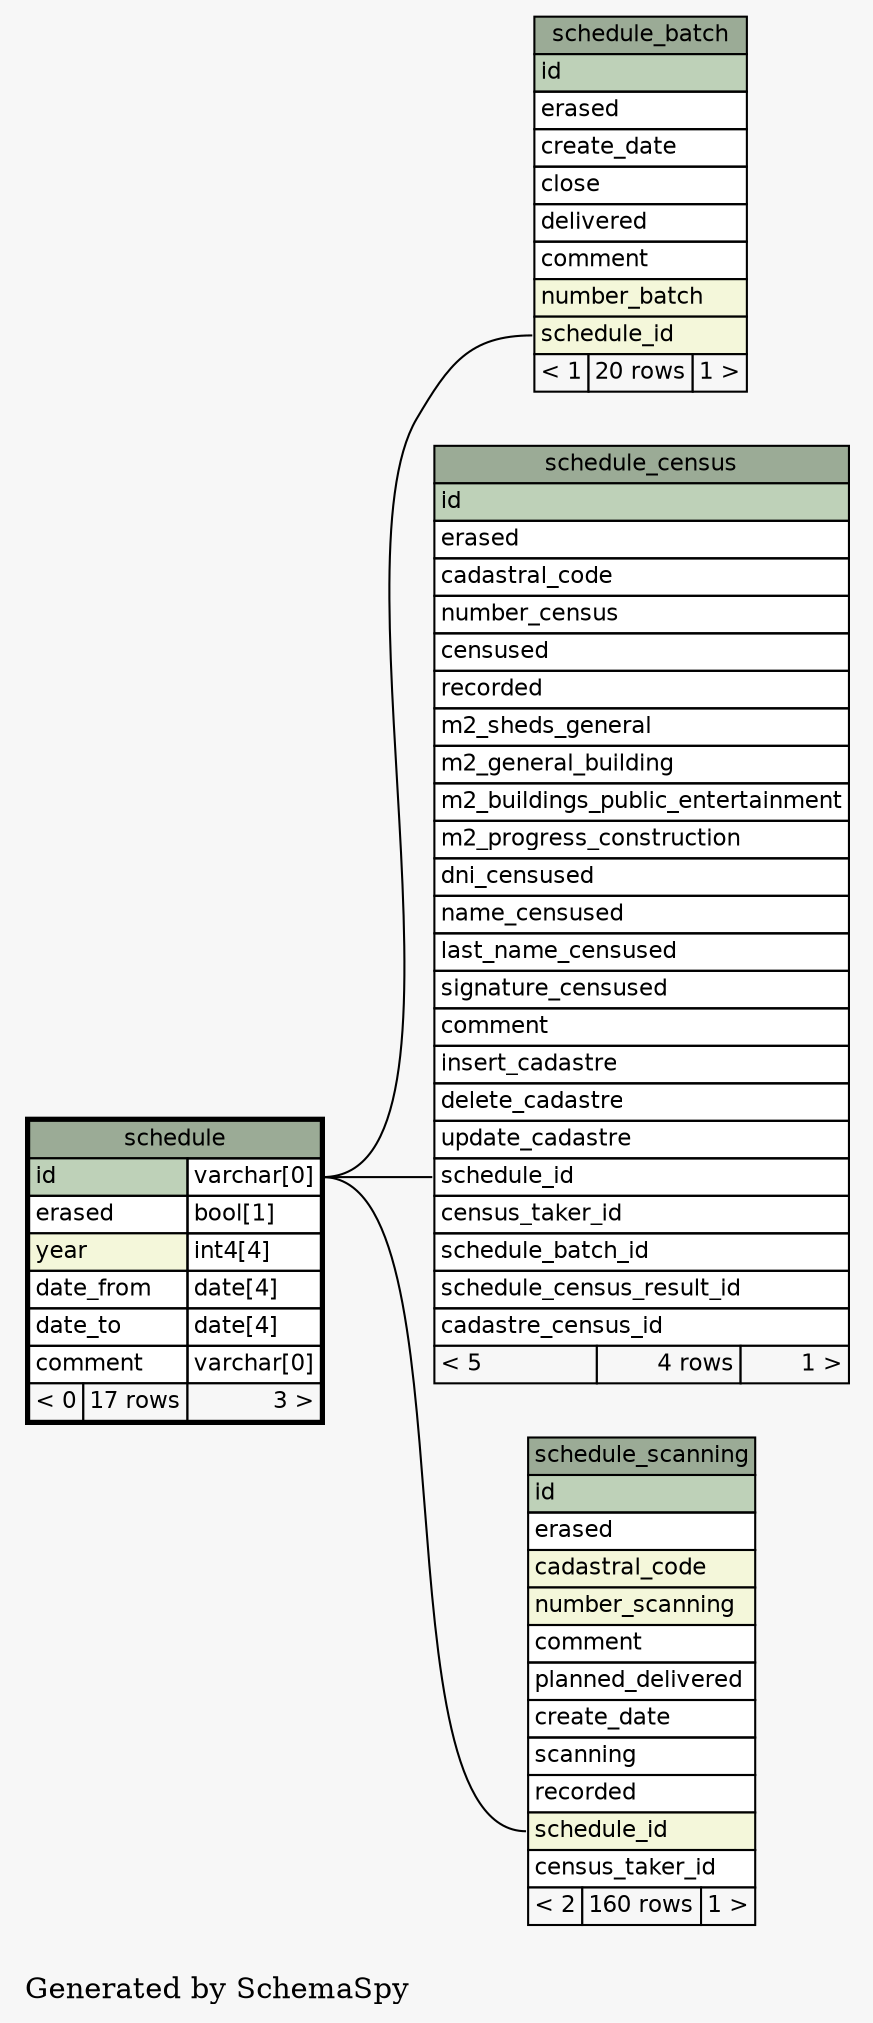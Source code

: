 // dot 2.38.0 on Linux 4.10.0-32-generic
digraph "oneDegreeRelationshipsGraph" {
  graph [
    rankdir="RL"
    bgcolor="#f7f7f7"
    label="\nGenerated by SchemaSpy"
    labeljust="l"
  ];
  node [
    fontname="Helvetica"
    fontsize="11"
    shape="plaintext"
  ];
  edge [
    arrowsize="0.8"
  ];
  "schedule_batch":"schedule_id":w -> "schedule":"id.type":e [arrowtail=crowtee arrowhead=none];
  "schedule_census":"schedule_id":w -> "schedule":"id.type":e [arrowtail=crowtee arrowhead=none];
  "schedule_scanning":"schedule_id":w -> "schedule":"id.type":e [arrowtail=crowtee arrowhead=none];
  "schedule" [
    label=<
    <TABLE BORDER="2" CELLBORDER="1" CELLSPACING="0" BGCOLOR="#ffffff">
      <TR><TD PORT="schedule.heading" COLSPAN="3" BGCOLOR="#9bab96" ALIGN="CENTER">schedule</TD></TR>
      <TR><TD PORT="id" COLSPAN="2" BGCOLOR="#bed1b8" ALIGN="LEFT">id</TD><TD PORT="id.type" ALIGN="LEFT">varchar[0]</TD></TR>
      <TR><TD PORT="erased" COLSPAN="2" ALIGN="LEFT">erased</TD><TD PORT="erased.type" ALIGN="LEFT">bool[1]</TD></TR>
      <TR><TD PORT="year" COLSPAN="2" BGCOLOR="#f4f7da" ALIGN="LEFT">year</TD><TD PORT="year.type" ALIGN="LEFT">int4[4]</TD></TR>
      <TR><TD PORT="date_from" COLSPAN="2" ALIGN="LEFT">date_from</TD><TD PORT="date_from.type" ALIGN="LEFT">date[4]</TD></TR>
      <TR><TD PORT="date_to" COLSPAN="2" ALIGN="LEFT">date_to</TD><TD PORT="date_to.type" ALIGN="LEFT">date[4]</TD></TR>
      <TR><TD PORT="comment" COLSPAN="2" ALIGN="LEFT">comment</TD><TD PORT="comment.type" ALIGN="LEFT">varchar[0]</TD></TR>
      <TR><TD ALIGN="LEFT" BGCOLOR="#f7f7f7">&lt; 0</TD><TD ALIGN="RIGHT" BGCOLOR="#f7f7f7">17 rows</TD><TD ALIGN="RIGHT" BGCOLOR="#f7f7f7">3 &gt;</TD></TR>
    </TABLE>>
    URL="schedule.html#"
    tooltip="schedule"
  ];
  "schedule_batch" [
    label=<
    <TABLE BORDER="0" CELLBORDER="1" CELLSPACING="0" BGCOLOR="#ffffff">
      <TR><TD PORT="schedule_batch.heading" COLSPAN="3" BGCOLOR="#9bab96" ALIGN="CENTER">schedule_batch</TD></TR>
      <TR><TD PORT="id" COLSPAN="3" BGCOLOR="#bed1b8" ALIGN="LEFT">id</TD></TR>
      <TR><TD PORT="erased" COLSPAN="3" ALIGN="LEFT">erased</TD></TR>
      <TR><TD PORT="create_date" COLSPAN="3" ALIGN="LEFT">create_date</TD></TR>
      <TR><TD PORT="close" COLSPAN="3" ALIGN="LEFT">close</TD></TR>
      <TR><TD PORT="delivered" COLSPAN="3" ALIGN="LEFT">delivered</TD></TR>
      <TR><TD PORT="comment" COLSPAN="3" ALIGN="LEFT">comment</TD></TR>
      <TR><TD PORT="number_batch" COLSPAN="3" BGCOLOR="#f4f7da" ALIGN="LEFT">number_batch</TD></TR>
      <TR><TD PORT="schedule_id" COLSPAN="3" BGCOLOR="#f4f7da" ALIGN="LEFT">schedule_id</TD></TR>
      <TR><TD ALIGN="LEFT" BGCOLOR="#f7f7f7">&lt; 1</TD><TD ALIGN="RIGHT" BGCOLOR="#f7f7f7">20 rows</TD><TD ALIGN="RIGHT" BGCOLOR="#f7f7f7">1 &gt;</TD></TR>
    </TABLE>>
    URL="schedule_batch.html#graph"
    tooltip="schedule_batch"
  ];
  "schedule_census" [
    label=<
    <TABLE BORDER="0" CELLBORDER="1" CELLSPACING="0" BGCOLOR="#ffffff">
      <TR><TD PORT="schedule_census.heading" COLSPAN="3" BGCOLOR="#9bab96" ALIGN="CENTER">schedule_census</TD></TR>
      <TR><TD PORT="id" COLSPAN="3" BGCOLOR="#bed1b8" ALIGN="LEFT">id</TD></TR>
      <TR><TD PORT="erased" COLSPAN="3" ALIGN="LEFT">erased</TD></TR>
      <TR><TD PORT="cadastral_code" COLSPAN="3" ALIGN="LEFT">cadastral_code</TD></TR>
      <TR><TD PORT="number_census" COLSPAN="3" ALIGN="LEFT">number_census</TD></TR>
      <TR><TD PORT="censused" COLSPAN="3" ALIGN="LEFT">censused</TD></TR>
      <TR><TD PORT="recorded" COLSPAN="3" ALIGN="LEFT">recorded</TD></TR>
      <TR><TD PORT="m2_sheds_general" COLSPAN="3" ALIGN="LEFT">m2_sheds_general</TD></TR>
      <TR><TD PORT="m2_general_building" COLSPAN="3" ALIGN="LEFT">m2_general_building</TD></TR>
      <TR><TD PORT="m2_buildings_public_entertainment" COLSPAN="3" ALIGN="LEFT">m2_buildings_public_entertainment</TD></TR>
      <TR><TD PORT="m2_progress_construction" COLSPAN="3" ALIGN="LEFT">m2_progress_construction</TD></TR>
      <TR><TD PORT="dni_censused" COLSPAN="3" ALIGN="LEFT">dni_censused</TD></TR>
      <TR><TD PORT="name_censused" COLSPAN="3" ALIGN="LEFT">name_censused</TD></TR>
      <TR><TD PORT="last_name_censused" COLSPAN="3" ALIGN="LEFT">last_name_censused</TD></TR>
      <TR><TD PORT="signature_censused" COLSPAN="3" ALIGN="LEFT">signature_censused</TD></TR>
      <TR><TD PORT="comment" COLSPAN="3" ALIGN="LEFT">comment</TD></TR>
      <TR><TD PORT="insert_cadastre" COLSPAN="3" ALIGN="LEFT">insert_cadastre</TD></TR>
      <TR><TD PORT="delete_cadastre" COLSPAN="3" ALIGN="LEFT">delete_cadastre</TD></TR>
      <TR><TD PORT="update_cadastre" COLSPAN="3" ALIGN="LEFT">update_cadastre</TD></TR>
      <TR><TD PORT="schedule_id" COLSPAN="3" ALIGN="LEFT">schedule_id</TD></TR>
      <TR><TD PORT="census_taker_id" COLSPAN="3" ALIGN="LEFT">census_taker_id</TD></TR>
      <TR><TD PORT="schedule_batch_id" COLSPAN="3" ALIGN="LEFT">schedule_batch_id</TD></TR>
      <TR><TD PORT="schedule_census_result_id" COLSPAN="3" ALIGN="LEFT">schedule_census_result_id</TD></TR>
      <TR><TD PORT="cadastre_census_id" COLSPAN="3" ALIGN="LEFT">cadastre_census_id</TD></TR>
      <TR><TD ALIGN="LEFT" BGCOLOR="#f7f7f7">&lt; 5</TD><TD ALIGN="RIGHT" BGCOLOR="#f7f7f7">4 rows</TD><TD ALIGN="RIGHT" BGCOLOR="#f7f7f7">1 &gt;</TD></TR>
    </TABLE>>
    URL="schedule_census.html#graph"
    tooltip="schedule_census"
  ];
  "schedule_scanning" [
    label=<
    <TABLE BORDER="0" CELLBORDER="1" CELLSPACING="0" BGCOLOR="#ffffff">
      <TR><TD PORT="schedule_scanning.heading" COLSPAN="3" BGCOLOR="#9bab96" ALIGN="CENTER">schedule_scanning</TD></TR>
      <TR><TD PORT="id" COLSPAN="3" BGCOLOR="#bed1b8" ALIGN="LEFT">id</TD></TR>
      <TR><TD PORT="erased" COLSPAN="3" ALIGN="LEFT">erased</TD></TR>
      <TR><TD PORT="cadastral_code" COLSPAN="3" BGCOLOR="#f4f7da" ALIGN="LEFT">cadastral_code</TD></TR>
      <TR><TD PORT="number_scanning" COLSPAN="3" BGCOLOR="#f4f7da" ALIGN="LEFT">number_scanning</TD></TR>
      <TR><TD PORT="comment" COLSPAN="3" ALIGN="LEFT">comment</TD></TR>
      <TR><TD PORT="planned_delivered" COLSPAN="3" ALIGN="LEFT">planned_delivered</TD></TR>
      <TR><TD PORT="create_date" COLSPAN="3" ALIGN="LEFT">create_date</TD></TR>
      <TR><TD PORT="scanning" COLSPAN="3" ALIGN="LEFT">scanning</TD></TR>
      <TR><TD PORT="recorded" COLSPAN="3" ALIGN="LEFT">recorded</TD></TR>
      <TR><TD PORT="schedule_id" COLSPAN="3" BGCOLOR="#f4f7da" ALIGN="LEFT">schedule_id</TD></TR>
      <TR><TD PORT="census_taker_id" COLSPAN="3" ALIGN="LEFT">census_taker_id</TD></TR>
      <TR><TD ALIGN="LEFT" BGCOLOR="#f7f7f7">&lt; 2</TD><TD ALIGN="RIGHT" BGCOLOR="#f7f7f7">160 rows</TD><TD ALIGN="RIGHT" BGCOLOR="#f7f7f7">1 &gt;</TD></TR>
    </TABLE>>
    URL="schedule_scanning.html#graph"
    tooltip="schedule_scanning"
  ];
}
